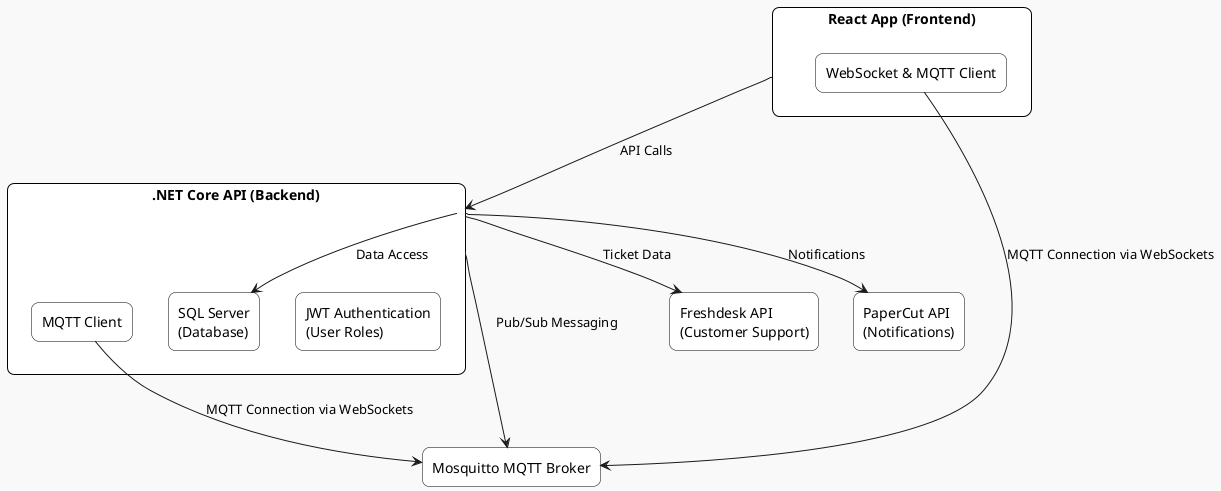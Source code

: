 @startuml
!theme mars
skinparam rectangle {
  BackgroundColor White
  BorderColor Black
  RoundCorner 15
}

rectangle "React App (Frontend)" as Frontend {
  rectangle "WebSocket & MQTT Client" as FrontendMQTT
}

rectangle ".NET Core API (Backend)" as Backend {
  rectangle "JWT Authentication\n(User Roles)" as JWTAuth
  rectangle "SQL Server\n(Database)" as SQLServer
  rectangle "MQTT Client" as BackendMQTT
}

rectangle "Mosquitto MQTT Broker" as MQTTBroker

rectangle "Freshdesk API\n(Customer Support)" as FreshdeskAPI
rectangle "PaperCut API\n(Notifications)" as PaperCutAPI

FrontendMQTT --> MQTTBroker : MQTT Connection via WebSockets
BackendMQTT --> MQTTBroker : MQTT Connection via WebSockets
Frontend --> Backend : API Calls
Backend --> SQLServer : Data Access
Backend --> FreshdeskAPI : Ticket Data
Backend --> PaperCutAPI : Notifications
Backend --> MQTTBroker : Pub/Sub Messaging
@enduml
